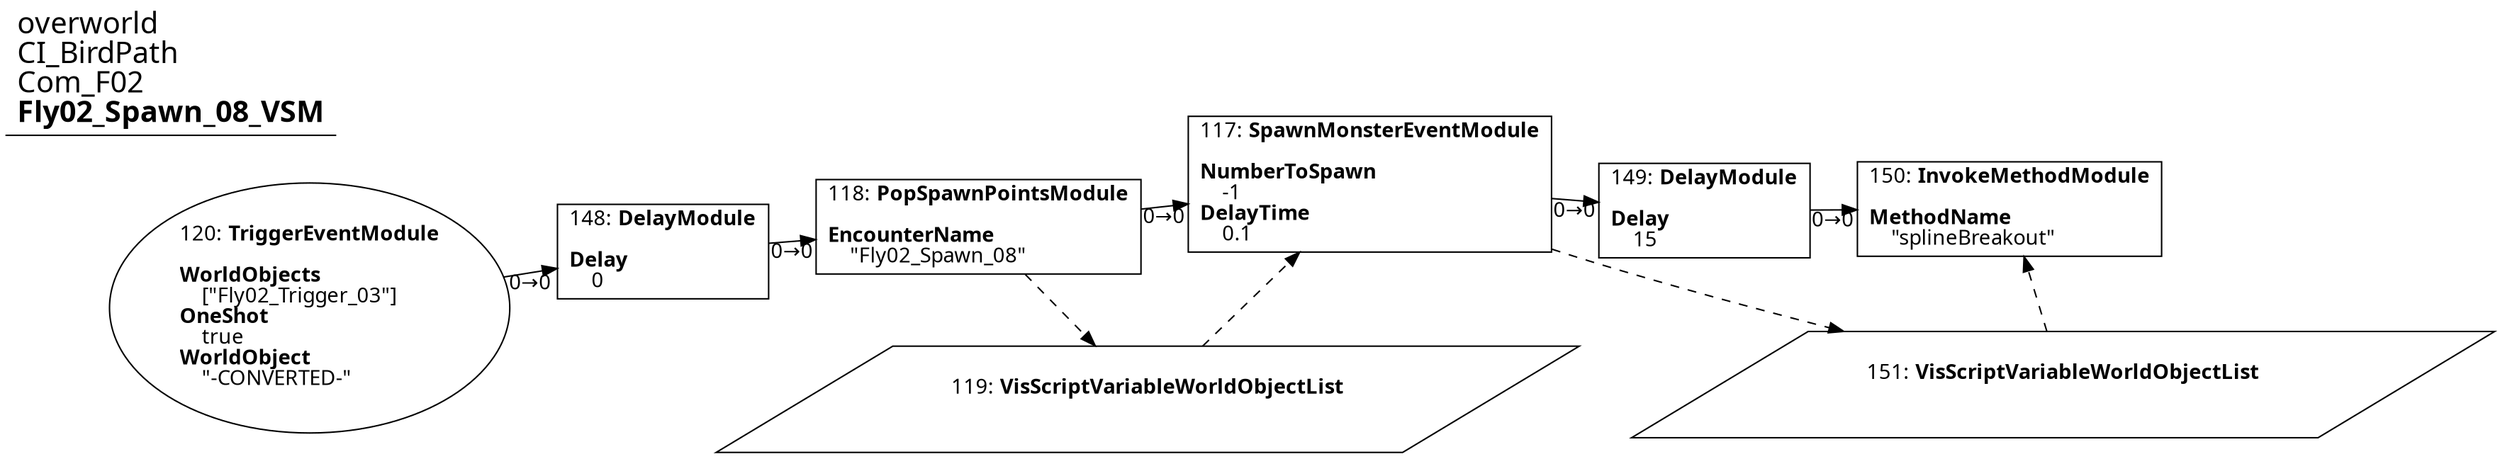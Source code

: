digraph {
    layout = fdp;
    overlap = prism;
    sep = "+16";
    splines = spline;

    node [ shape = box ];

    graph [ fontname = "Segoe UI" ];
    node [ fontname = "Segoe UI" ];
    edge [ fontname = "Segoe UI" ];

    117 [ label = <117: <b>SpawnMonsterEventModule</b><br/><br/><b>NumberToSpawn</b><br align="left"/>    -1<br align="left"/><b>DelayTime</b><br align="left"/>    0.1<br align="left"/>> ];
    117 [ pos = "0.47900003,-2.5660002!" ];
    117 -> 149 [ label = "0→0" ];
    119 -> 117 [ style = dashed ];
    117 -> 151 [ style = dashed ];

    118 [ label = <118: <b>PopSpawnPointsModule</b><br/><br/><b>EncounterName</b><br align="left"/>    &quot;Fly02_Spawn_08&quot;<br align="left"/>> ];
    118 [ pos = "0.022000002,-2.5660002!" ];
    118 -> 117 [ label = "0→0" ];
    118 -> 119 [ style = dashed ];

    119 [ label = <119: <b>VisScriptVariableWorldObjectList</b><br/><br/>> ];
    119 [ shape = parallelogram ]
    119 [ pos = "0.27600002,-2.686!" ];

    120 [ label = <120: <b>TriggerEventModule</b><br/><br/><b>WorldObjects</b><br align="left"/>    [&quot;Fly02_Trigger_03&quot;]<br align="left"/><b>OneShot</b><br align="left"/>    true<br align="left"/><b>WorldObject</b><br align="left"/>    &quot;-CONVERTED-&quot;<br align="left"/>> ];
    120 [ shape = oval ]
    120 [ pos = "-0.46800002,-2.568!" ];
    120 -> 148 [ label = "0→0" ];

    148 [ label = <148: <b>DelayModule</b><br/><br/><b>Delay</b><br align="left"/>    0<br align="left"/>> ];
    148 [ pos = "-0.16700001,-2.5660002!" ];
    148 -> 118 [ label = "0→0" ];

    149 [ label = <149: <b>DelayModule</b><br/><br/><b>Delay</b><br align="left"/>    15<br align="left"/>> ];
    149 [ pos = "0.791,-2.5670002!" ];
    149 -> 150 [ label = "0→0" ];

    150 [ label = <150: <b>InvokeMethodModule</b><br/><br/><b>MethodName</b><br align="left"/>    &quot;splineBreakout&quot;<br align="left"/>> ];
    150 [ pos = "0.97200006,-2.5660002!" ];
    151 -> 150 [ style = dashed ];

    151 [ label = <151: <b>VisScriptVariableWorldObjectList</b><br/><br/>> ];
    151 [ shape = parallelogram ]
    151 [ pos = "0.786,-2.779!" ];

    title [ pos = "-0.469,-2.565!" ];
    title [ shape = underline ];
    title [ label = <<font point-size="20">overworld<br align="left"/>CI_BirdPath<br align="left"/>Com_F02<br align="left"/><b>Fly02_Spawn_08_VSM</b><br align="left"/></font>> ];
}
